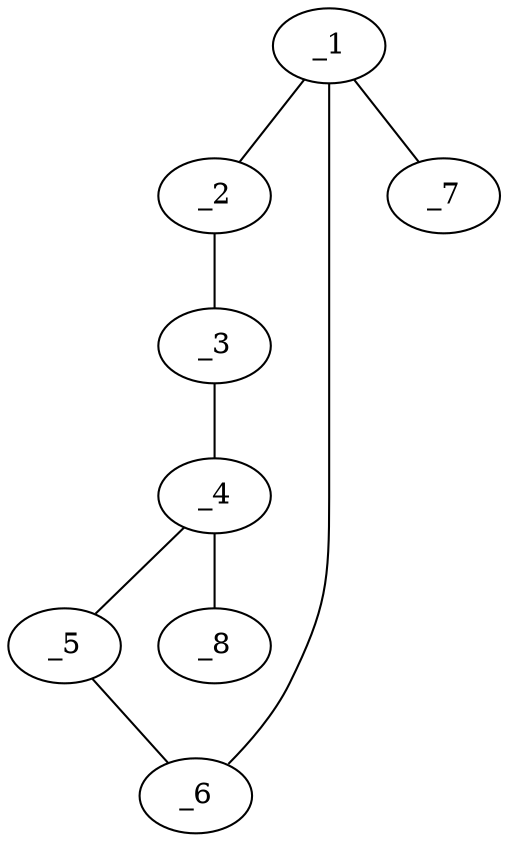 graph molid624856 {
	_1	 [charge=0,
		chem=1,
		symbol="C  ",
		x="2.866",
		y=1];
	_2	 [charge=0,
		chem=1,
		symbol="C  ",
		x=2,
		y="0.5"];
	_1 -- _2	 [valence=1];
	_6	 [charge=0,
		chem=4,
		symbol="N  ",
		x="3.7321",
		y="0.5"];
	_1 -- _6	 [valence=1];
	_7	 [charge=0,
		chem=5,
		symbol="S  ",
		x="2.866",
		y=2];
	_1 -- _7	 [valence=2];
	_3	 [charge=0,
		chem=4,
		symbol="N  ",
		x=2,
		y="-0.5"];
	_2 -- _3	 [valence=1];
	_4	 [charge=0,
		chem=1,
		symbol="C  ",
		x="2.866",
		y="-1"];
	_3 -- _4	 [valence=1];
	_5	 [charge=0,
		chem=1,
		symbol="C  ",
		x="3.7321",
		y="-0.5"];
	_4 -- _5	 [valence=1];
	_8	 [charge=0,
		chem=5,
		symbol="S  ",
		x="2.866",
		y="-2"];
	_4 -- _8	 [valence=2];
	_5 -- _6	 [valence=1];
}
